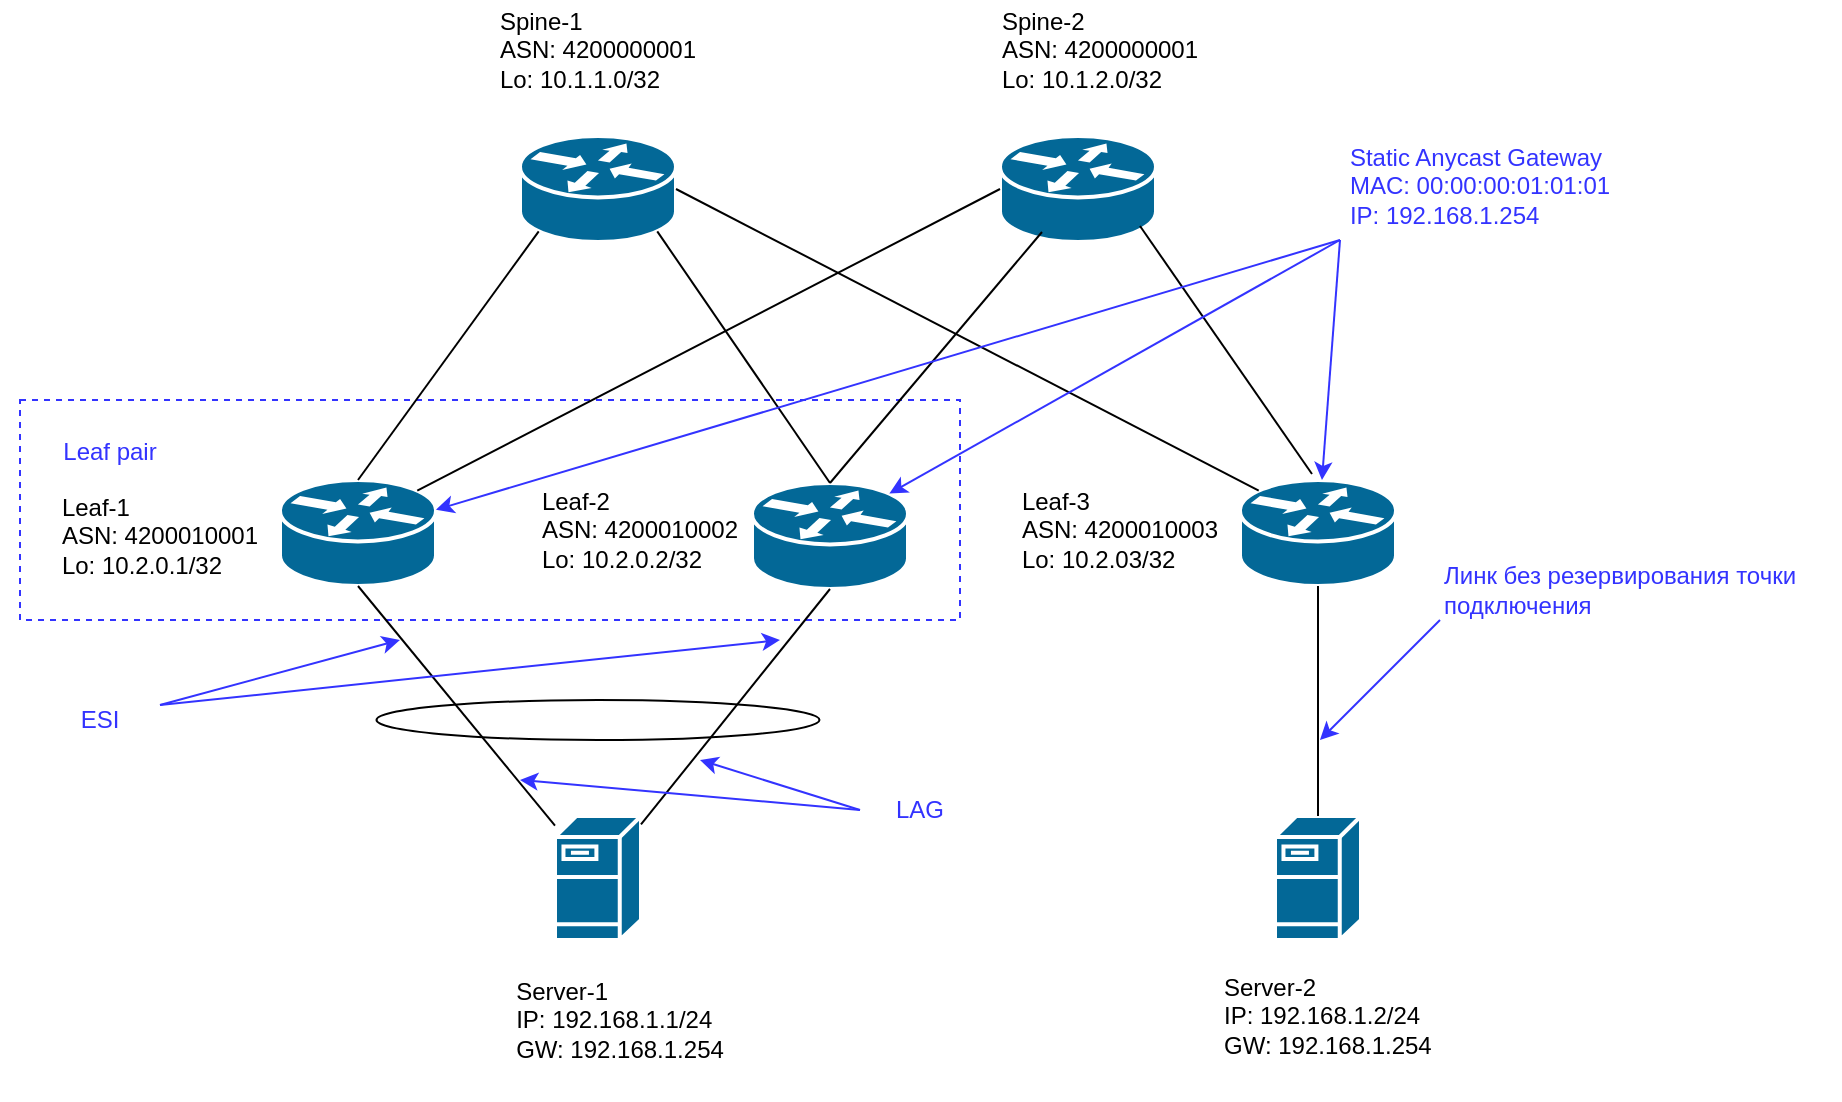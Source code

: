 <mxfile version="24.6.4" type="device">
  <diagram name="Page-1" id="F5p9pbc7tB2g5aHlmoqs">
    <mxGraphModel dx="1364" dy="915" grid="1" gridSize="10" guides="1" tooltips="1" connect="1" arrows="1" fold="1" page="1" pageScale="1" pageWidth="850" pageHeight="1100" math="0" shadow="0">
      <root>
        <mxCell id="0" />
        <mxCell id="1" parent="0" />
        <mxCell id="PpKfus5s-THt8dw7ttCS-34" value="" style="rounded=0;whiteSpace=wrap;html=1;fillColor=none;dashed=1;strokeColor=#3333FF;" vertex="1" parent="1">
          <mxGeometry x="20" y="270" width="470" height="110" as="geometry" />
        </mxCell>
        <mxCell id="PpKfus5s-THt8dw7ttCS-1" value="" style="shape=mxgraph.cisco.routers.router;sketch=0;html=1;pointerEvents=1;dashed=0;fillColor=#036897;strokeColor=#ffffff;strokeWidth=2;verticalLabelPosition=bottom;verticalAlign=top;align=center;outlineConnect=0;" vertex="1" parent="1">
          <mxGeometry x="150" y="310" width="78" height="53" as="geometry" />
        </mxCell>
        <mxCell id="PpKfus5s-THt8dw7ttCS-2" value="" style="shape=mxgraph.cisco.routers.router;sketch=0;html=1;pointerEvents=1;dashed=0;fillColor=#036897;strokeColor=#ffffff;strokeWidth=2;verticalLabelPosition=bottom;verticalAlign=top;align=center;outlineConnect=0;" vertex="1" parent="1">
          <mxGeometry x="270" y="138" width="78" height="53" as="geometry" />
        </mxCell>
        <mxCell id="PpKfus5s-THt8dw7ttCS-3" value="" style="shape=mxgraph.cisco.routers.router;sketch=0;html=1;pointerEvents=1;dashed=0;fillColor=#036897;strokeColor=#ffffff;strokeWidth=2;verticalLabelPosition=bottom;verticalAlign=top;align=center;outlineConnect=0;" vertex="1" parent="1">
          <mxGeometry x="386" y="311.5" width="78" height="53" as="geometry" />
        </mxCell>
        <mxCell id="PpKfus5s-THt8dw7ttCS-4" value="" style="shape=mxgraph.cisco.routers.router;sketch=0;html=1;pointerEvents=1;dashed=0;fillColor=#036897;strokeColor=#ffffff;strokeWidth=2;verticalLabelPosition=bottom;verticalAlign=top;align=center;outlineConnect=0;" vertex="1" parent="1">
          <mxGeometry x="630" y="310" width="78" height="53" as="geometry" />
        </mxCell>
        <mxCell id="PpKfus5s-THt8dw7ttCS-5" value="" style="shape=mxgraph.cisco.routers.router;sketch=0;html=1;pointerEvents=1;dashed=0;fillColor=#036897;strokeColor=#ffffff;strokeWidth=2;verticalLabelPosition=bottom;verticalAlign=top;align=center;outlineConnect=0;" vertex="1" parent="1">
          <mxGeometry x="510" y="138" width="78" height="53" as="geometry" />
        </mxCell>
        <mxCell id="PpKfus5s-THt8dw7ttCS-8" value="" style="endArrow=none;html=1;rounded=0;entryX=0.12;entryY=0.9;entryDx=0;entryDy=0;entryPerimeter=0;exitX=0.5;exitY=0;exitDx=0;exitDy=0;exitPerimeter=0;" edge="1" parent="1" source="PpKfus5s-THt8dw7ttCS-1" target="PpKfus5s-THt8dw7ttCS-2">
          <mxGeometry width="50" height="50" relative="1" as="geometry">
            <mxPoint x="400" y="500" as="sourcePoint" />
            <mxPoint x="450" y="450" as="targetPoint" />
          </mxGeometry>
        </mxCell>
        <mxCell id="PpKfus5s-THt8dw7ttCS-9" value="" style="endArrow=none;html=1;rounded=0;entryX=0.12;entryY=0.9;entryDx=0;entryDy=0;entryPerimeter=0;exitX=0.5;exitY=0;exitDx=0;exitDy=0;exitPerimeter=0;" edge="1" parent="1" source="PpKfus5s-THt8dw7ttCS-3">
          <mxGeometry width="50" height="50" relative="1" as="geometry">
            <mxPoint x="426" y="310" as="sourcePoint" />
            <mxPoint x="531" y="186" as="targetPoint" />
          </mxGeometry>
        </mxCell>
        <mxCell id="PpKfus5s-THt8dw7ttCS-10" value="" style="endArrow=none;html=1;rounded=0;entryX=0.88;entryY=0.9;entryDx=0;entryDy=0;entryPerimeter=0;exitX=0.5;exitY=0;exitDx=0;exitDy=0;exitPerimeter=0;" edge="1" parent="1" source="PpKfus5s-THt8dw7ttCS-3" target="PpKfus5s-THt8dw7ttCS-2">
          <mxGeometry width="50" height="50" relative="1" as="geometry">
            <mxPoint x="199" y="320" as="sourcePoint" />
            <mxPoint x="289" y="196" as="targetPoint" />
          </mxGeometry>
        </mxCell>
        <mxCell id="PpKfus5s-THt8dw7ttCS-11" value="" style="endArrow=none;html=1;rounded=0;entryX=0.88;entryY=0.9;entryDx=0;entryDy=0;entryPerimeter=0;exitX=0.5;exitY=0;exitDx=0;exitDy=0;exitPerimeter=0;" edge="1" parent="1">
          <mxGeometry width="50" height="50" relative="1" as="geometry">
            <mxPoint x="666" y="307" as="sourcePoint" />
            <mxPoint x="580" y="183" as="targetPoint" />
          </mxGeometry>
        </mxCell>
        <mxCell id="PpKfus5s-THt8dw7ttCS-13" value="" style="endArrow=none;html=1;rounded=0;exitX=0.88;exitY=0.1;exitDx=0;exitDy=0;exitPerimeter=0;entryX=0;entryY=0.5;entryDx=0;entryDy=0;entryPerimeter=0;" edge="1" parent="1" source="PpKfus5s-THt8dw7ttCS-1" target="PpKfus5s-THt8dw7ttCS-5">
          <mxGeometry width="50" height="50" relative="1" as="geometry">
            <mxPoint x="400" y="500" as="sourcePoint" />
            <mxPoint x="490" y="170" as="targetPoint" />
          </mxGeometry>
        </mxCell>
        <mxCell id="PpKfus5s-THt8dw7ttCS-14" value="" style="endArrow=none;html=1;rounded=0;exitX=0.12;exitY=0.1;exitDx=0;exitDy=0;exitPerimeter=0;entryX=1;entryY=0.5;entryDx=0;entryDy=0;entryPerimeter=0;" edge="1" parent="1" source="PpKfus5s-THt8dw7ttCS-4" target="PpKfus5s-THt8dw7ttCS-2">
          <mxGeometry width="50" height="50" relative="1" as="geometry">
            <mxPoint x="229" y="325" as="sourcePoint" />
            <mxPoint x="520" y="192" as="targetPoint" />
          </mxGeometry>
        </mxCell>
        <mxCell id="PpKfus5s-THt8dw7ttCS-15" value="&lt;div align=&quot;left&quot;&gt;Spine-1&lt;/div&gt;&lt;div&gt;ASN: 4200000001&lt;/div&gt;&lt;div align=&quot;left&quot;&gt;Lo: 10.1.1.0/32&lt;br&gt;&lt;/div&gt;" style="text;html=1;align=center;verticalAlign=middle;whiteSpace=wrap;rounded=0;" vertex="1" parent="1">
          <mxGeometry x="229" y="70" width="160" height="50" as="geometry" />
        </mxCell>
        <mxCell id="PpKfus5s-THt8dw7ttCS-16" value="&lt;div align=&quot;left&quot;&gt;Spine-2&lt;/div&gt;&lt;div&gt;ASN: 4200000001&lt;/div&gt;&lt;div align=&quot;left&quot;&gt;Lo: 10.1.2.0/32&lt;br&gt;&lt;/div&gt;" style="text;html=1;align=center;verticalAlign=middle;whiteSpace=wrap;rounded=0;" vertex="1" parent="1">
          <mxGeometry x="480" y="80" width="160" height="30" as="geometry" />
        </mxCell>
        <mxCell id="PpKfus5s-THt8dw7ttCS-17" value="&lt;div align=&quot;left&quot;&gt;Leaf-1&lt;br&gt;&lt;/div&gt;&lt;div&gt;ASN: 4200010001&lt;/div&gt;&lt;div align=&quot;left&quot;&gt;Lo: 10.2.0.1/32&lt;br&gt;&lt;/div&gt;" style="text;html=1;align=center;verticalAlign=middle;whiteSpace=wrap;rounded=0;" vertex="1" parent="1">
          <mxGeometry x="10" y="313" width="160" height="50" as="geometry" />
        </mxCell>
        <mxCell id="PpKfus5s-THt8dw7ttCS-18" value="&lt;div align=&quot;left&quot;&gt;Leaf-2&lt;br&gt;&lt;/div&gt;&lt;div&gt;ASN: 4200010002&lt;/div&gt;&lt;div align=&quot;left&quot;&gt;Lo: 10.2.0.2/32&lt;/div&gt;" style="text;html=1;align=center;verticalAlign=middle;whiteSpace=wrap;rounded=0;" vertex="1" parent="1">
          <mxGeometry x="250" y="310" width="160" height="50" as="geometry" />
        </mxCell>
        <mxCell id="PpKfus5s-THt8dw7ttCS-19" value="&lt;div align=&quot;left&quot;&gt;Leaf-3&lt;br&gt;&lt;/div&gt;&lt;div&gt;ASN: 4200010003&lt;/div&gt;&lt;div align=&quot;left&quot;&gt;Lo: 10.2.03/32&lt;br&gt;&lt;/div&gt;" style="text;html=1;align=center;verticalAlign=middle;whiteSpace=wrap;rounded=0;" vertex="1" parent="1">
          <mxGeometry x="490" y="310" width="160" height="50" as="geometry" />
        </mxCell>
        <mxCell id="PpKfus5s-THt8dw7ttCS-26" value="" style="shape=mxgraph.cisco.servers.fileserver;sketch=0;html=1;pointerEvents=1;dashed=0;fillColor=#036897;strokeColor=#ffffff;strokeWidth=2;verticalLabelPosition=bottom;verticalAlign=top;align=center;outlineConnect=0;" vertex="1" parent="1">
          <mxGeometry x="287.5" y="478" width="43" height="62" as="geometry" />
        </mxCell>
        <mxCell id="PpKfus5s-THt8dw7ttCS-27" value="" style="shape=mxgraph.cisco.servers.fileserver;sketch=0;html=1;pointerEvents=1;dashed=0;fillColor=#036897;strokeColor=#ffffff;strokeWidth=2;verticalLabelPosition=bottom;verticalAlign=top;align=center;outlineConnect=0;" vertex="1" parent="1">
          <mxGeometry x="647.5" y="478" width="43" height="62" as="geometry" />
        </mxCell>
        <mxCell id="PpKfus5s-THt8dw7ttCS-28" value="" style="endArrow=none;html=1;rounded=0;entryX=0.5;entryY=1;entryDx=0;entryDy=0;entryPerimeter=0;" edge="1" parent="1" source="PpKfus5s-THt8dw7ttCS-26" target="PpKfus5s-THt8dw7ttCS-1">
          <mxGeometry width="50" height="50" relative="1" as="geometry">
            <mxPoint x="400" y="500" as="sourcePoint" />
            <mxPoint x="450" y="450" as="targetPoint" />
          </mxGeometry>
        </mxCell>
        <mxCell id="PpKfus5s-THt8dw7ttCS-29" value="" style="endArrow=none;html=1;rounded=0;entryX=0.5;entryY=1;entryDx=0;entryDy=0;entryPerimeter=0;" edge="1" parent="1" source="PpKfus5s-THt8dw7ttCS-26" target="PpKfus5s-THt8dw7ttCS-3">
          <mxGeometry width="50" height="50" relative="1" as="geometry">
            <mxPoint x="400" y="500" as="sourcePoint" />
            <mxPoint x="450" y="450" as="targetPoint" />
          </mxGeometry>
        </mxCell>
        <mxCell id="PpKfus5s-THt8dw7ttCS-30" value="" style="endArrow=none;html=1;rounded=0;entryX=0.5;entryY=1;entryDx=0;entryDy=0;entryPerimeter=0;exitX=0.5;exitY=0;exitDx=0;exitDy=0;exitPerimeter=0;" edge="1" parent="1" source="PpKfus5s-THt8dw7ttCS-27" target="PpKfus5s-THt8dw7ttCS-4">
          <mxGeometry width="50" height="50" relative="1" as="geometry">
            <mxPoint x="669" y="430" as="sourcePoint" />
            <mxPoint x="450" y="450" as="targetPoint" />
          </mxGeometry>
        </mxCell>
        <mxCell id="PpKfus5s-THt8dw7ttCS-31" value="" style="ellipse;whiteSpace=wrap;html=1;fillColor=none;" vertex="1" parent="1">
          <mxGeometry x="198.25" y="420" width="221.5" height="20" as="geometry" />
        </mxCell>
        <mxCell id="PpKfus5s-THt8dw7ttCS-32" value="&lt;div align=&quot;left&quot;&gt;Server-1&lt;/div&gt;&lt;div align=&quot;left&quot;&gt;IP: 192.168.1.1/24&lt;/div&gt;&lt;div align=&quot;left&quot;&gt;GW: 192.168.1.254&lt;br&gt;&lt;/div&gt;" style="text;html=1;align=center;verticalAlign=middle;whiteSpace=wrap;rounded=0;" vertex="1" parent="1">
          <mxGeometry x="240" y="550" width="160" height="60" as="geometry" />
        </mxCell>
        <mxCell id="PpKfus5s-THt8dw7ttCS-33" value="&lt;div align=&quot;left&quot;&gt;Server-2&lt;/div&gt;&lt;div align=&quot;left&quot;&gt;IP: 192.168.1.2/24&lt;/div&gt;&lt;div align=&quot;left&quot;&gt;GW: 192.168.1.254&lt;br&gt;&lt;/div&gt;" style="text;whiteSpace=wrap;html=1;" vertex="1" parent="1">
          <mxGeometry x="620" y="550" width="140" height="70" as="geometry" />
        </mxCell>
        <mxCell id="PpKfus5s-THt8dw7ttCS-35" value="&lt;font color=&quot;#3333ff&quot;&gt;Leaf pair&lt;/font&gt;" style="text;html=1;align=center;verticalAlign=middle;whiteSpace=wrap;rounded=0;" vertex="1" parent="1">
          <mxGeometry x="35" y="280" width="60" height="31.5" as="geometry" />
        </mxCell>
        <mxCell id="PpKfus5s-THt8dw7ttCS-36" value="&lt;font color=&quot;#3333ff&quot;&gt;ESI&lt;/font&gt;" style="text;html=1;align=center;verticalAlign=middle;whiteSpace=wrap;rounded=0;" vertex="1" parent="1">
          <mxGeometry x="30" y="415" width="60" height="30" as="geometry" />
        </mxCell>
        <mxCell id="PpKfus5s-THt8dw7ttCS-37" value="" style="endArrow=classic;html=1;rounded=0;strokeColor=#3333FF;exitX=1;exitY=0.25;exitDx=0;exitDy=0;" edge="1" parent="1" source="PpKfus5s-THt8dw7ttCS-36">
          <mxGeometry width="50" height="50" relative="1" as="geometry">
            <mxPoint x="400" y="500" as="sourcePoint" />
            <mxPoint x="400" y="390" as="targetPoint" />
          </mxGeometry>
        </mxCell>
        <mxCell id="PpKfus5s-THt8dw7ttCS-38" value="" style="endArrow=classic;html=1;rounded=0;strokeColor=#3333FF;exitX=1;exitY=0.25;exitDx=0;exitDy=0;" edge="1" parent="1" source="PpKfus5s-THt8dw7ttCS-36">
          <mxGeometry width="50" height="50" relative="1" as="geometry">
            <mxPoint x="140" y="440" as="sourcePoint" />
            <mxPoint x="210" y="390" as="targetPoint" />
          </mxGeometry>
        </mxCell>
        <mxCell id="PpKfus5s-THt8dw7ttCS-39" value="&lt;font color=&quot;#3333ff&quot;&gt;LAG&lt;/font&gt;" style="text;html=1;align=center;verticalAlign=middle;whiteSpace=wrap;rounded=0;" vertex="1" parent="1">
          <mxGeometry x="440" y="460" width="60" height="30" as="geometry" />
        </mxCell>
        <mxCell id="PpKfus5s-THt8dw7ttCS-40" value="" style="endArrow=classic;html=1;rounded=0;exitX=0;exitY=0.5;exitDx=0;exitDy=0;strokeColor=#3333FF;" edge="1" parent="1" source="PpKfus5s-THt8dw7ttCS-39">
          <mxGeometry width="50" height="50" relative="1" as="geometry">
            <mxPoint x="400" y="500" as="sourcePoint" />
            <mxPoint x="270" y="460" as="targetPoint" />
          </mxGeometry>
        </mxCell>
        <mxCell id="PpKfus5s-THt8dw7ttCS-41" value="" style="endArrow=classic;html=1;rounded=0;strokeColor=#3333FF;exitX=0;exitY=0.5;exitDx=0;exitDy=0;" edge="1" parent="1" source="PpKfus5s-THt8dw7ttCS-39">
          <mxGeometry width="50" height="50" relative="1" as="geometry">
            <mxPoint x="430" y="470" as="sourcePoint" />
            <mxPoint x="360" y="450" as="targetPoint" />
          </mxGeometry>
        </mxCell>
        <mxCell id="PpKfus5s-THt8dw7ttCS-42" value="&lt;div align=&quot;left&quot;&gt;&lt;font color=&quot;#3333ff&quot;&gt;Static Anycast Gateway&lt;/font&gt;&lt;/div&gt;&lt;div align=&quot;left&quot;&gt;&lt;font color=&quot;#3333ff&quot;&gt;MAC: 00:00:00:01:01:01&lt;/font&gt;&lt;/div&gt;&lt;div align=&quot;left&quot;&gt;&lt;font color=&quot;#3333ff&quot;&gt;IP: 192.168.1.254&lt;br&gt;&lt;/font&gt;&lt;/div&gt;" style="text;html=1;align=center;verticalAlign=middle;whiteSpace=wrap;rounded=0;" vertex="1" parent="1">
          <mxGeometry x="670" y="138" width="160" height="50" as="geometry" />
        </mxCell>
        <mxCell id="PpKfus5s-THt8dw7ttCS-43" value="" style="endArrow=classic;html=1;rounded=0;strokeColor=#3333FF;" edge="1" parent="1" target="PpKfus5s-THt8dw7ttCS-1">
          <mxGeometry width="50" height="50" relative="1" as="geometry">
            <mxPoint x="680" y="190" as="sourcePoint" />
            <mxPoint x="510" y="300" as="targetPoint" />
          </mxGeometry>
        </mxCell>
        <mxCell id="PpKfus5s-THt8dw7ttCS-44" value="" style="endArrow=classic;html=1;rounded=0;entryX=0.88;entryY=0.1;entryDx=0;entryDy=0;entryPerimeter=0;strokeColor=#3333FF;" edge="1" parent="1" target="PpKfus5s-THt8dw7ttCS-3">
          <mxGeometry width="50" height="50" relative="1" as="geometry">
            <mxPoint x="680" y="190" as="sourcePoint" />
            <mxPoint x="350" y="450" as="targetPoint" />
          </mxGeometry>
        </mxCell>
        <mxCell id="PpKfus5s-THt8dw7ttCS-45" value="" style="endArrow=classic;html=1;rounded=0;strokeColor=#3333FF;" edge="1" parent="1" target="PpKfus5s-THt8dw7ttCS-4">
          <mxGeometry width="50" height="50" relative="1" as="geometry">
            <mxPoint x="680" y="190" as="sourcePoint" />
            <mxPoint x="550" y="490" as="targetPoint" />
          </mxGeometry>
        </mxCell>
        <mxCell id="PpKfus5s-THt8dw7ttCS-46" value="&lt;div align=&quot;left&quot;&gt;&lt;font color=&quot;#3333ff&quot;&gt;Линк без резервирования точки подключения&lt;/font&gt;&lt;/div&gt;" style="text;html=1;align=left;verticalAlign=middle;whiteSpace=wrap;rounded=0;" vertex="1" parent="1">
          <mxGeometry x="730" y="350" width="200" height="30" as="geometry" />
        </mxCell>
        <mxCell id="PpKfus5s-THt8dw7ttCS-47" value="" style="endArrow=classic;html=1;rounded=0;strokeColor=#3333FF;exitX=0;exitY=1;exitDx=0;exitDy=0;" edge="1" parent="1" source="PpKfus5s-THt8dw7ttCS-46">
          <mxGeometry width="50" height="50" relative="1" as="geometry">
            <mxPoint x="725" y="470" as="sourcePoint" />
            <mxPoint x="670" y="440" as="targetPoint" />
          </mxGeometry>
        </mxCell>
      </root>
    </mxGraphModel>
  </diagram>
</mxfile>

